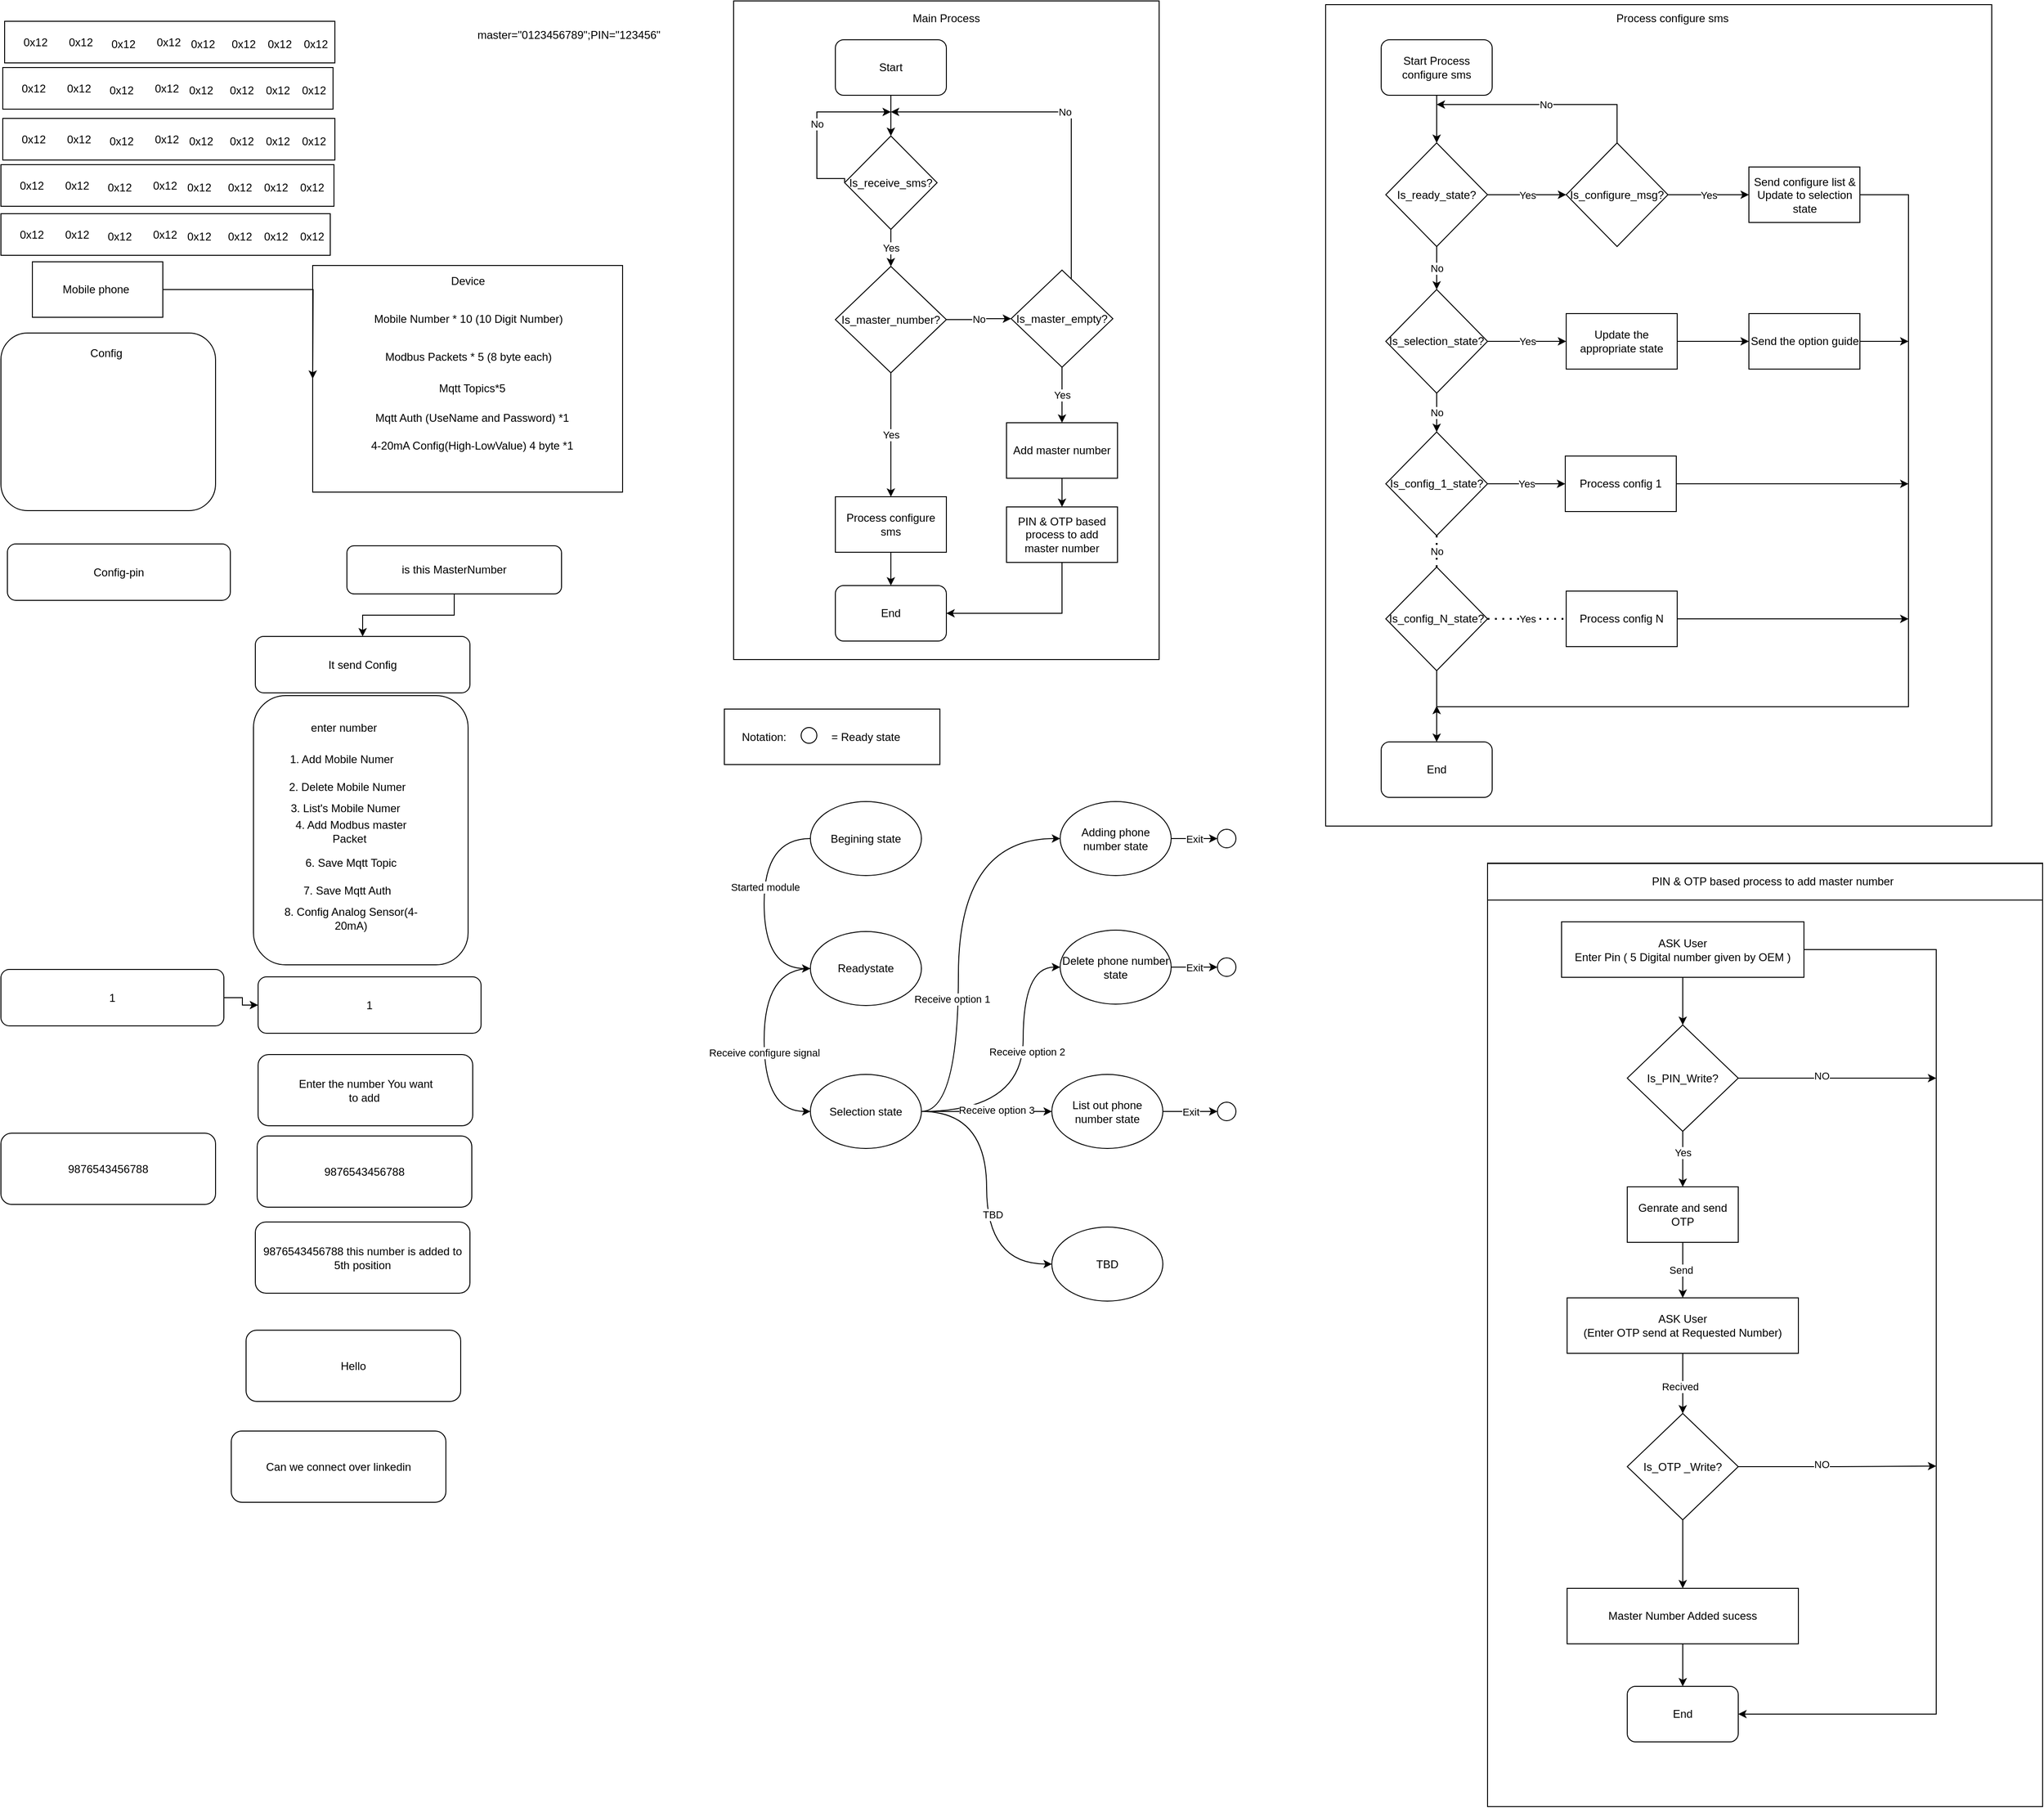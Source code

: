 <mxfile version="20.8.19" type="device"><diagram id="UV3ZCmatX03Z8bhax8fV" name="Page-1"><mxGraphModel dx="1627" dy="756" grid="1" gridSize="10" guides="1" tooltips="1" connect="1" arrows="1" fold="1" page="1" pageScale="1" pageWidth="827" pageHeight="1169" math="0" shadow="0"><root><mxCell id="0"/><mxCell id="1" parent="0"/><mxCell id="8XACyHPQYHwSiB4T8kNE-40" value="" style="rounded=0;whiteSpace=wrap;html=1;" parent="1" vertex="1"><mxGeometry x="1665" y="940" width="600" height="1020" as="geometry"/></mxCell><mxCell id="J2YRhRowR8hO2LU_zufJ-102" value="" style="rounded=0;whiteSpace=wrap;html=1;" parent="1" vertex="1"><mxGeometry x="840" y="773.5" width="233" height="60" as="geometry"/></mxCell><mxCell id="J2YRhRowR8hO2LU_zufJ-49" value="" style="rounded=0;whiteSpace=wrap;html=1;" parent="1" vertex="1"><mxGeometry x="1490" y="12" width="720" height="888" as="geometry"/></mxCell><mxCell id="J2YRhRowR8hO2LU_zufJ-17" value="" style="rounded=0;whiteSpace=wrap;html=1;" parent="1" vertex="1"><mxGeometry x="850" y="8" width="460" height="712" as="geometry"/></mxCell><mxCell id="59p0AvyfdVepsQXnpc3s-46" value="" style="rounded=0;whiteSpace=wrap;html=1;" parent="1" vertex="1"><mxGeometry x="395" y="294" width="335" height="245" as="geometry"/></mxCell><mxCell id="59p0AvyfdVepsQXnpc3s-80" value="" style="rounded=0;whiteSpace=wrap;html=1;" parent="1" vertex="1"><mxGeometry x="62" y="30" width="357" height="45" as="geometry"/></mxCell><mxCell id="59p0AvyfdVepsQXnpc3s-81" value="0x12" style="text;html=1;align=center;verticalAlign=middle;resizable=0;points=[];autosize=1;strokeColor=none;fillColor=none;" parent="1" vertex="1"><mxGeometry x="73" y="39.5" width="44" height="26" as="geometry"/></mxCell><mxCell id="59p0AvyfdVepsQXnpc3s-82" value="0x12" style="text;html=1;align=center;verticalAlign=middle;resizable=0;points=[];autosize=1;strokeColor=none;fillColor=none;" parent="1" vertex="1"><mxGeometry x="122" y="39.5" width="44" height="26" as="geometry"/></mxCell><mxCell id="59p0AvyfdVepsQXnpc3s-83" value="0x12" style="text;html=1;align=center;verticalAlign=middle;resizable=0;points=[];autosize=1;strokeColor=none;fillColor=none;" parent="1" vertex="1"><mxGeometry x="168" y="42" width="44" height="26" as="geometry"/></mxCell><mxCell id="59p0AvyfdVepsQXnpc3s-84" value="0x12" style="text;html=1;align=center;verticalAlign=middle;resizable=0;points=[];autosize=1;strokeColor=none;fillColor=none;" parent="1" vertex="1"><mxGeometry x="217" y="39.5" width="44" height="26" as="geometry"/></mxCell><mxCell id="59p0AvyfdVepsQXnpc3s-85" value="0x12" style="text;html=1;align=center;verticalAlign=middle;resizable=0;points=[];autosize=1;strokeColor=none;fillColor=none;" parent="1" vertex="1"><mxGeometry x="254" y="42" width="44" height="26" as="geometry"/></mxCell><mxCell id="59p0AvyfdVepsQXnpc3s-86" value="0x12" style="text;html=1;align=center;verticalAlign=middle;resizable=0;points=[];autosize=1;strokeColor=none;fillColor=none;" parent="1" vertex="1"><mxGeometry x="298" y="42" width="44" height="26" as="geometry"/></mxCell><mxCell id="59p0AvyfdVepsQXnpc3s-87" value="0x12" style="text;html=1;align=center;verticalAlign=middle;resizable=0;points=[];autosize=1;strokeColor=none;fillColor=none;" parent="1" vertex="1"><mxGeometry x="337" y="42" width="44" height="26" as="geometry"/></mxCell><mxCell id="59p0AvyfdVepsQXnpc3s-88" value="0x12" style="text;html=1;align=center;verticalAlign=middle;resizable=0;points=[];autosize=1;strokeColor=none;fillColor=none;" parent="1" vertex="1"><mxGeometry x="376" y="42" width="44" height="26" as="geometry"/></mxCell><mxCell id="59p0AvyfdVepsQXnpc3s-89" value="" style="rounded=0;whiteSpace=wrap;html=1;" parent="1" vertex="1"><mxGeometry x="60" y="80" width="357" height="45" as="geometry"/></mxCell><mxCell id="59p0AvyfdVepsQXnpc3s-90" value="0x12" style="text;html=1;align=center;verticalAlign=middle;resizable=0;points=[];autosize=1;strokeColor=none;fillColor=none;" parent="1" vertex="1"><mxGeometry x="71" y="89.5" width="44" height="26" as="geometry"/></mxCell><mxCell id="59p0AvyfdVepsQXnpc3s-91" value="0x12" style="text;html=1;align=center;verticalAlign=middle;resizable=0;points=[];autosize=1;strokeColor=none;fillColor=none;" parent="1" vertex="1"><mxGeometry x="120" y="89.5" width="44" height="26" as="geometry"/></mxCell><mxCell id="59p0AvyfdVepsQXnpc3s-92" value="0x12" style="text;html=1;align=center;verticalAlign=middle;resizable=0;points=[];autosize=1;strokeColor=none;fillColor=none;" parent="1" vertex="1"><mxGeometry x="166" y="92" width="44" height="26" as="geometry"/></mxCell><mxCell id="59p0AvyfdVepsQXnpc3s-93" value="0x12" style="text;html=1;align=center;verticalAlign=middle;resizable=0;points=[];autosize=1;strokeColor=none;fillColor=none;" parent="1" vertex="1"><mxGeometry x="215" y="89.5" width="44" height="26" as="geometry"/></mxCell><mxCell id="59p0AvyfdVepsQXnpc3s-94" value="0x12" style="text;html=1;align=center;verticalAlign=middle;resizable=0;points=[];autosize=1;strokeColor=none;fillColor=none;" parent="1" vertex="1"><mxGeometry x="252" y="92" width="44" height="26" as="geometry"/></mxCell><mxCell id="59p0AvyfdVepsQXnpc3s-95" value="0x12" style="text;html=1;align=center;verticalAlign=middle;resizable=0;points=[];autosize=1;strokeColor=none;fillColor=none;" parent="1" vertex="1"><mxGeometry x="296" y="92" width="44" height="26" as="geometry"/></mxCell><mxCell id="59p0AvyfdVepsQXnpc3s-96" value="0x12" style="text;html=1;align=center;verticalAlign=middle;resizable=0;points=[];autosize=1;strokeColor=none;fillColor=none;" parent="1" vertex="1"><mxGeometry x="335" y="92" width="44" height="26" as="geometry"/></mxCell><mxCell id="59p0AvyfdVepsQXnpc3s-97" value="0x12" style="text;html=1;align=center;verticalAlign=middle;resizable=0;points=[];autosize=1;strokeColor=none;fillColor=none;" parent="1" vertex="1"><mxGeometry x="374" y="92" width="44" height="26" as="geometry"/></mxCell><mxCell id="59p0AvyfdVepsQXnpc3s-98" value="" style="rounded=0;whiteSpace=wrap;html=1;" parent="1" vertex="1"><mxGeometry x="60" y="135" width="359" height="45" as="geometry"/></mxCell><mxCell id="59p0AvyfdVepsQXnpc3s-99" value="0x12" style="text;html=1;align=center;verticalAlign=middle;resizable=0;points=[];autosize=1;strokeColor=none;fillColor=none;" parent="1" vertex="1"><mxGeometry x="71" y="144.5" width="44" height="26" as="geometry"/></mxCell><mxCell id="59p0AvyfdVepsQXnpc3s-100" value="0x12" style="text;html=1;align=center;verticalAlign=middle;resizable=0;points=[];autosize=1;strokeColor=none;fillColor=none;" parent="1" vertex="1"><mxGeometry x="120" y="144.5" width="44" height="26" as="geometry"/></mxCell><mxCell id="59p0AvyfdVepsQXnpc3s-101" value="0x12" style="text;html=1;align=center;verticalAlign=middle;resizable=0;points=[];autosize=1;strokeColor=none;fillColor=none;" parent="1" vertex="1"><mxGeometry x="166" y="147" width="44" height="26" as="geometry"/></mxCell><mxCell id="59p0AvyfdVepsQXnpc3s-102" value="0x12" style="text;html=1;align=center;verticalAlign=middle;resizable=0;points=[];autosize=1;strokeColor=none;fillColor=none;" parent="1" vertex="1"><mxGeometry x="215" y="144.5" width="44" height="26" as="geometry"/></mxCell><mxCell id="59p0AvyfdVepsQXnpc3s-103" value="0x12" style="text;html=1;align=center;verticalAlign=middle;resizable=0;points=[];autosize=1;strokeColor=none;fillColor=none;" parent="1" vertex="1"><mxGeometry x="252" y="147" width="44" height="26" as="geometry"/></mxCell><mxCell id="59p0AvyfdVepsQXnpc3s-104" value="0x12" style="text;html=1;align=center;verticalAlign=middle;resizable=0;points=[];autosize=1;strokeColor=none;fillColor=none;" parent="1" vertex="1"><mxGeometry x="296" y="147" width="44" height="26" as="geometry"/></mxCell><mxCell id="59p0AvyfdVepsQXnpc3s-105" value="0x12" style="text;html=1;align=center;verticalAlign=middle;resizable=0;points=[];autosize=1;strokeColor=none;fillColor=none;" parent="1" vertex="1"><mxGeometry x="335" y="147" width="44" height="26" as="geometry"/></mxCell><mxCell id="59p0AvyfdVepsQXnpc3s-106" value="0x12" style="text;html=1;align=center;verticalAlign=middle;resizable=0;points=[];autosize=1;strokeColor=none;fillColor=none;" parent="1" vertex="1"><mxGeometry x="374" y="147" width="44" height="26" as="geometry"/></mxCell><mxCell id="59p0AvyfdVepsQXnpc3s-107" value="" style="rounded=0;whiteSpace=wrap;html=1;" parent="1" vertex="1"><mxGeometry x="58" y="185" width="360" height="45" as="geometry"/></mxCell><mxCell id="59p0AvyfdVepsQXnpc3s-108" value="0x12" style="text;html=1;align=center;verticalAlign=middle;resizable=0;points=[];autosize=1;strokeColor=none;fillColor=none;" parent="1" vertex="1"><mxGeometry x="69" y="194.5" width="44" height="26" as="geometry"/></mxCell><mxCell id="59p0AvyfdVepsQXnpc3s-109" value="0x12" style="text;html=1;align=center;verticalAlign=middle;resizable=0;points=[];autosize=1;strokeColor=none;fillColor=none;" parent="1" vertex="1"><mxGeometry x="118" y="194.5" width="44" height="26" as="geometry"/></mxCell><mxCell id="59p0AvyfdVepsQXnpc3s-110" value="0x12" style="text;html=1;align=center;verticalAlign=middle;resizable=0;points=[];autosize=1;strokeColor=none;fillColor=none;" parent="1" vertex="1"><mxGeometry x="164" y="197" width="44" height="26" as="geometry"/></mxCell><mxCell id="59p0AvyfdVepsQXnpc3s-111" value="0x12" style="text;html=1;align=center;verticalAlign=middle;resizable=0;points=[];autosize=1;strokeColor=none;fillColor=none;" parent="1" vertex="1"><mxGeometry x="213" y="194.5" width="44" height="26" as="geometry"/></mxCell><mxCell id="59p0AvyfdVepsQXnpc3s-112" value="0x12" style="text;html=1;align=center;verticalAlign=middle;resizable=0;points=[];autosize=1;strokeColor=none;fillColor=none;" parent="1" vertex="1"><mxGeometry x="250" y="197" width="44" height="26" as="geometry"/></mxCell><mxCell id="59p0AvyfdVepsQXnpc3s-113" value="0x12" style="text;html=1;align=center;verticalAlign=middle;resizable=0;points=[];autosize=1;strokeColor=none;fillColor=none;" parent="1" vertex="1"><mxGeometry x="294" y="197" width="44" height="26" as="geometry"/></mxCell><mxCell id="59p0AvyfdVepsQXnpc3s-114" value="0x12" style="text;html=1;align=center;verticalAlign=middle;resizable=0;points=[];autosize=1;strokeColor=none;fillColor=none;" parent="1" vertex="1"><mxGeometry x="333" y="197" width="44" height="26" as="geometry"/></mxCell><mxCell id="59p0AvyfdVepsQXnpc3s-115" value="0x12" style="text;html=1;align=center;verticalAlign=middle;resizable=0;points=[];autosize=1;strokeColor=none;fillColor=none;" parent="1" vertex="1"><mxGeometry x="372" y="197" width="44" height="26" as="geometry"/></mxCell><mxCell id="59p0AvyfdVepsQXnpc3s-116" value="" style="rounded=0;whiteSpace=wrap;html=1;" parent="1" vertex="1"><mxGeometry x="58" y="238" width="356" height="45" as="geometry"/></mxCell><mxCell id="59p0AvyfdVepsQXnpc3s-117" value="0x12" style="text;html=1;align=center;verticalAlign=middle;resizable=0;points=[];autosize=1;strokeColor=none;fillColor=none;" parent="1" vertex="1"><mxGeometry x="69" y="247.5" width="44" height="26" as="geometry"/></mxCell><mxCell id="59p0AvyfdVepsQXnpc3s-118" value="0x12" style="text;html=1;align=center;verticalAlign=middle;resizable=0;points=[];autosize=1;strokeColor=none;fillColor=none;" parent="1" vertex="1"><mxGeometry x="118" y="247.5" width="44" height="26" as="geometry"/></mxCell><mxCell id="59p0AvyfdVepsQXnpc3s-119" value="0x12" style="text;html=1;align=center;verticalAlign=middle;resizable=0;points=[];autosize=1;strokeColor=none;fillColor=none;" parent="1" vertex="1"><mxGeometry x="164" y="250" width="44" height="26" as="geometry"/></mxCell><mxCell id="59p0AvyfdVepsQXnpc3s-120" value="0x12" style="text;html=1;align=center;verticalAlign=middle;resizable=0;points=[];autosize=1;strokeColor=none;fillColor=none;" parent="1" vertex="1"><mxGeometry x="213" y="247.5" width="44" height="26" as="geometry"/></mxCell><mxCell id="59p0AvyfdVepsQXnpc3s-121" value="0x12" style="text;html=1;align=center;verticalAlign=middle;resizable=0;points=[];autosize=1;strokeColor=none;fillColor=none;" parent="1" vertex="1"><mxGeometry x="250" y="250" width="44" height="26" as="geometry"/></mxCell><mxCell id="59p0AvyfdVepsQXnpc3s-122" value="0x12" style="text;html=1;align=center;verticalAlign=middle;resizable=0;points=[];autosize=1;strokeColor=none;fillColor=none;" parent="1" vertex="1"><mxGeometry x="294" y="250" width="44" height="26" as="geometry"/></mxCell><mxCell id="59p0AvyfdVepsQXnpc3s-123" value="0x12" style="text;html=1;align=center;verticalAlign=middle;resizable=0;points=[];autosize=1;strokeColor=none;fillColor=none;" parent="1" vertex="1"><mxGeometry x="333" y="250" width="44" height="26" as="geometry"/></mxCell><mxCell id="59p0AvyfdVepsQXnpc3s-124" value="0x12" style="text;html=1;align=center;verticalAlign=middle;resizable=0;points=[];autosize=1;strokeColor=none;fillColor=none;" parent="1" vertex="1"><mxGeometry x="372" y="250" width="44" height="26" as="geometry"/></mxCell><mxCell id="59p0AvyfdVepsQXnpc3s-125" style="edgeStyle=orthogonalEdgeStyle;rounded=0;orthogonalLoop=1;jettySize=auto;html=1;" parent="1" source="59p0AvyfdVepsQXnpc3s-126" edge="1"><mxGeometry relative="1" as="geometry"><mxPoint x="395" y="416.5" as="targetPoint"/></mxGeometry></mxCell><mxCell id="59p0AvyfdVepsQXnpc3s-126" value="Mobile phone&amp;nbsp;" style="rounded=0;whiteSpace=wrap;html=1;" parent="1" vertex="1"><mxGeometry x="92" y="290" width="141" height="60" as="geometry"/></mxCell><mxCell id="59p0AvyfdVepsQXnpc3s-127" value="Device" style="text;html=1;strokeColor=none;fillColor=none;align=center;verticalAlign=middle;whiteSpace=wrap;rounded=0;" parent="1" vertex="1"><mxGeometry x="532.5" y="296" width="60" height="30" as="geometry"/></mxCell><mxCell id="59p0AvyfdVepsQXnpc3s-128" value="Mobile Number * 10 (10 Digit Number)" style="text;html=1;strokeColor=none;fillColor=none;align=center;verticalAlign=middle;whiteSpace=wrap;rounded=0;" parent="1" vertex="1"><mxGeometry x="425" y="337" width="277" height="30" as="geometry"/></mxCell><mxCell id="59p0AvyfdVepsQXnpc3s-129" value="Modbus Packets * 5 (8 byte each)" style="text;html=1;strokeColor=none;fillColor=none;align=center;verticalAlign=middle;whiteSpace=wrap;rounded=0;" parent="1" vertex="1"><mxGeometry x="425" y="378" width="277" height="30" as="geometry"/></mxCell><mxCell id="59p0AvyfdVepsQXnpc3s-130" value="Mqtt Topics*5" style="text;html=1;strokeColor=none;fillColor=none;align=center;verticalAlign=middle;whiteSpace=wrap;rounded=0;" parent="1" vertex="1"><mxGeometry x="429" y="412" width="277" height="30" as="geometry"/></mxCell><mxCell id="59p0AvyfdVepsQXnpc3s-131" value="Mqtt Auth (UseName and Password) *1" style="text;html=1;strokeColor=none;fillColor=none;align=center;verticalAlign=middle;whiteSpace=wrap;rounded=0;" parent="1" vertex="1"><mxGeometry x="429" y="444" width="277" height="30" as="geometry"/></mxCell><mxCell id="59p0AvyfdVepsQXnpc3s-132" value="4-20mA Config(High-LowValue) 4 byte *1" style="text;html=1;strokeColor=none;fillColor=none;align=center;verticalAlign=middle;whiteSpace=wrap;rounded=0;" parent="1" vertex="1"><mxGeometry x="429" y="474" width="277" height="30" as="geometry"/></mxCell><mxCell id="59p0AvyfdVepsQXnpc3s-133" value="" style="rounded=1;whiteSpace=wrap;html=1;" parent="1" vertex="1"><mxGeometry x="58" y="367" width="232" height="192" as="geometry"/></mxCell><mxCell id="59p0AvyfdVepsQXnpc3s-134" value="Config" style="text;html=1;strokeColor=none;fillColor=none;align=center;verticalAlign=middle;whiteSpace=wrap;rounded=0;" parent="1" vertex="1"><mxGeometry x="142" y="374" width="60" height="30" as="geometry"/></mxCell><mxCell id="59p0AvyfdVepsQXnpc3s-135" value="Config-pin" style="rounded=1;whiteSpace=wrap;html=1;" parent="1" vertex="1"><mxGeometry x="65" y="595" width="241" height="61" as="geometry"/></mxCell><mxCell id="59p0AvyfdVepsQXnpc3s-136" value="" style="edgeStyle=orthogonalEdgeStyle;rounded=0;orthogonalLoop=1;jettySize=auto;html=1;" parent="1" source="59p0AvyfdVepsQXnpc3s-137" target="59p0AvyfdVepsQXnpc3s-138" edge="1"><mxGeometry relative="1" as="geometry"/></mxCell><mxCell id="59p0AvyfdVepsQXnpc3s-137" value="is this MasterNumber" style="rounded=1;whiteSpace=wrap;html=1;" parent="1" vertex="1"><mxGeometry x="432" y="597" width="232" height="52" as="geometry"/></mxCell><mxCell id="59p0AvyfdVepsQXnpc3s-138" value="It send Config" style="rounded=1;whiteSpace=wrap;html=1;" parent="1" vertex="1"><mxGeometry x="333" y="695" width="232" height="61" as="geometry"/></mxCell><mxCell id="59p0AvyfdVepsQXnpc3s-139" value="" style="rounded=1;whiteSpace=wrap;html=1;" parent="1" vertex="1"><mxGeometry x="331" y="759" width="232" height="291" as="geometry"/></mxCell><mxCell id="59p0AvyfdVepsQXnpc3s-140" value="enter number&amp;nbsp;" style="text;html=1;strokeColor=none;fillColor=none;align=center;verticalAlign=middle;whiteSpace=wrap;rounded=0;" parent="1" vertex="1"><mxGeometry x="351" y="779" width="159" height="30" as="geometry"/></mxCell><mxCell id="59p0AvyfdVepsQXnpc3s-141" value="1. Add Mobile Numer" style="text;html=1;strokeColor=none;fillColor=none;align=center;verticalAlign=middle;whiteSpace=wrap;rounded=0;" parent="1" vertex="1"><mxGeometry x="347" y="813" width="159" height="30" as="geometry"/></mxCell><mxCell id="59p0AvyfdVepsQXnpc3s-142" value="2. Delete Mobile Numer" style="text;html=1;strokeColor=none;fillColor=none;align=center;verticalAlign=middle;whiteSpace=wrap;rounded=0;" parent="1" vertex="1"><mxGeometry x="353" y="843" width="159" height="30" as="geometry"/></mxCell><mxCell id="59p0AvyfdVepsQXnpc3s-143" value="3. List's Mobile Numer" style="text;html=1;strokeColor=none;fillColor=none;align=center;verticalAlign=middle;whiteSpace=wrap;rounded=0;" parent="1" vertex="1"><mxGeometry x="351" y="866" width="159" height="30" as="geometry"/></mxCell><mxCell id="59p0AvyfdVepsQXnpc3s-144" value="4. Add Modbus master Packet&amp;nbsp;" style="text;html=1;strokeColor=none;fillColor=none;align=center;verticalAlign=middle;whiteSpace=wrap;rounded=0;" parent="1" vertex="1"><mxGeometry x="357" y="891" width="159" height="30" as="geometry"/></mxCell><mxCell id="59p0AvyfdVepsQXnpc3s-145" value="6. Save Mqtt Topic" style="text;html=1;strokeColor=none;fillColor=none;align=center;verticalAlign=middle;whiteSpace=wrap;rounded=0;" parent="1" vertex="1"><mxGeometry x="357" y="925" width="159" height="30" as="geometry"/></mxCell><mxCell id="59p0AvyfdVepsQXnpc3s-146" value="7. Save Mqtt Auth" style="text;html=1;strokeColor=none;fillColor=none;align=center;verticalAlign=middle;whiteSpace=wrap;rounded=0;" parent="1" vertex="1"><mxGeometry x="353" y="955" width="159" height="30" as="geometry"/></mxCell><mxCell id="59p0AvyfdVepsQXnpc3s-147" value="8. Config Analog Sensor(4-20mA)" style="text;html=1;strokeColor=none;fillColor=none;align=center;verticalAlign=middle;whiteSpace=wrap;rounded=0;" parent="1" vertex="1"><mxGeometry x="357" y="985" width="159" height="30" as="geometry"/></mxCell><mxCell id="59p0AvyfdVepsQXnpc3s-148" value="" style="edgeStyle=orthogonalEdgeStyle;rounded=0;orthogonalLoop=1;jettySize=auto;html=1;" parent="1" source="59p0AvyfdVepsQXnpc3s-149" target="59p0AvyfdVepsQXnpc3s-150" edge="1"><mxGeometry relative="1" as="geometry"/></mxCell><mxCell id="59p0AvyfdVepsQXnpc3s-149" value="1" style="rounded=1;whiteSpace=wrap;html=1;" parent="1" vertex="1"><mxGeometry x="58" y="1055" width="241" height="61" as="geometry"/></mxCell><mxCell id="59p0AvyfdVepsQXnpc3s-150" value="1" style="rounded=1;whiteSpace=wrap;html=1;" parent="1" vertex="1"><mxGeometry x="336" y="1063" width="241" height="61" as="geometry"/></mxCell><mxCell id="59p0AvyfdVepsQXnpc3s-151" value="" style="rounded=1;whiteSpace=wrap;html=1;" parent="1" vertex="1"><mxGeometry x="336" y="1147" width="232" height="77" as="geometry"/></mxCell><mxCell id="59p0AvyfdVepsQXnpc3s-152" value="Enter the number You want to add&amp;nbsp;" style="text;html=1;strokeColor=none;fillColor=none;align=center;verticalAlign=middle;whiteSpace=wrap;rounded=0;" parent="1" vertex="1"><mxGeometry x="372.5" y="1170.5" width="159" height="30" as="geometry"/></mxCell><mxCell id="59p0AvyfdVepsQXnpc3s-153" value="9876543456788" style="rounded=1;whiteSpace=wrap;html=1;" parent="1" vertex="1"><mxGeometry x="58" y="1232" width="232" height="77" as="geometry"/></mxCell><mxCell id="59p0AvyfdVepsQXnpc3s-154" value="9876543456788" style="rounded=1;whiteSpace=wrap;html=1;" parent="1" vertex="1"><mxGeometry x="335" y="1235" width="232" height="77" as="geometry"/></mxCell><mxCell id="59p0AvyfdVepsQXnpc3s-155" value="9876543456788 this number is added to 5th position" style="rounded=1;whiteSpace=wrap;html=1;" parent="1" vertex="1"><mxGeometry x="333" y="1328" width="232" height="77" as="geometry"/></mxCell><mxCell id="59p0AvyfdVepsQXnpc3s-156" value="Hello" style="rounded=1;whiteSpace=wrap;html=1;" parent="1" vertex="1"><mxGeometry x="323" y="1445" width="232" height="77" as="geometry"/></mxCell><mxCell id="59p0AvyfdVepsQXnpc3s-157" value="Can we connect over linkedin" style="rounded=1;whiteSpace=wrap;html=1;" parent="1" vertex="1"><mxGeometry x="307" y="1554" width="232" height="77" as="geometry"/></mxCell><mxCell id="J2YRhRowR8hO2LU_zufJ-3" style="edgeStyle=orthogonalEdgeStyle;rounded=0;orthogonalLoop=1;jettySize=auto;html=1;entryX=0.5;entryY=0;entryDx=0;entryDy=0;" parent="1" source="J2YRhRowR8hO2LU_zufJ-1" target="J2YRhRowR8hO2LU_zufJ-2" edge="1"><mxGeometry relative="1" as="geometry"><mxPoint x="1020" y="148" as="targetPoint"/></mxGeometry></mxCell><mxCell id="J2YRhRowR8hO2LU_zufJ-1" value="Start" style="rounded=1;whiteSpace=wrap;html=1;" parent="1" vertex="1"><mxGeometry x="960" y="50" width="120" height="60" as="geometry"/></mxCell><mxCell id="J2YRhRowR8hO2LU_zufJ-4" value="No" style="edgeStyle=orthogonalEdgeStyle;rounded=0;orthogonalLoop=1;jettySize=auto;html=1;exitX=0;exitY=0.5;exitDx=0;exitDy=0;" parent="1" source="J2YRhRowR8hO2LU_zufJ-2" edge="1"><mxGeometry relative="1" as="geometry"><mxPoint x="1020" y="128" as="targetPoint"/><Array as="points"><mxPoint x="940" y="200"/><mxPoint x="940" y="128"/></Array></mxGeometry></mxCell><mxCell id="J2YRhRowR8hO2LU_zufJ-6" value="Yes" style="edgeStyle=orthogonalEdgeStyle;rounded=0;orthogonalLoop=1;jettySize=auto;html=1;" parent="1" source="J2YRhRowR8hO2LU_zufJ-2" target="J2YRhRowR8hO2LU_zufJ-5" edge="1"><mxGeometry relative="1" as="geometry"/></mxCell><mxCell id="J2YRhRowR8hO2LU_zufJ-2" value="Is_receive_sms?" style="rhombus;whiteSpace=wrap;html=1;" parent="1" vertex="1"><mxGeometry x="970" y="154" width="100" height="101" as="geometry"/></mxCell><mxCell id="J2YRhRowR8hO2LU_zufJ-8" value="No" style="edgeStyle=orthogonalEdgeStyle;rounded=0;orthogonalLoop=1;jettySize=auto;html=1;" parent="1" source="J2YRhRowR8hO2LU_zufJ-5" target="J2YRhRowR8hO2LU_zufJ-7" edge="1"><mxGeometry relative="1" as="geometry"/></mxCell><mxCell id="J2YRhRowR8hO2LU_zufJ-10" value="Yes" style="edgeStyle=orthogonalEdgeStyle;rounded=0;orthogonalLoop=1;jettySize=auto;html=1;entryX=0.5;entryY=0;entryDx=0;entryDy=0;" parent="1" source="J2YRhRowR8hO2LU_zufJ-5" target="J2YRhRowR8hO2LU_zufJ-9" edge="1"><mxGeometry relative="1" as="geometry"/></mxCell><mxCell id="J2YRhRowR8hO2LU_zufJ-5" value="Is_master_number?" style="rhombus;whiteSpace=wrap;html=1;" parent="1" vertex="1"><mxGeometry x="960" y="295" width="120" height="115" as="geometry"/></mxCell><mxCell id="J2YRhRowR8hO2LU_zufJ-11" value="Yes" style="edgeStyle=orthogonalEdgeStyle;rounded=0;orthogonalLoop=1;jettySize=auto;html=1;entryX=0.5;entryY=0;entryDx=0;entryDy=0;" parent="1" source="J2YRhRowR8hO2LU_zufJ-7" target="J2YRhRowR8hO2LU_zufJ-12" edge="1"><mxGeometry relative="1" as="geometry"><mxPoint x="1050" y="363" as="targetPoint"/><Array as="points"><mxPoint x="1190" y="383"/><mxPoint x="1190" y="383"/></Array></mxGeometry></mxCell><mxCell id="J2YRhRowR8hO2LU_zufJ-14" value="No" style="edgeStyle=orthogonalEdgeStyle;rounded=0;orthogonalLoop=1;jettySize=auto;html=1;" parent="1" source="J2YRhRowR8hO2LU_zufJ-7" edge="1"><mxGeometry relative="1" as="geometry"><mxPoint x="1020" y="128" as="targetPoint"/><Array as="points"><mxPoint x="1215" y="128"/></Array></mxGeometry></mxCell><mxCell id="J2YRhRowR8hO2LU_zufJ-7" value="Is_master_empty?" style="rhombus;whiteSpace=wrap;html=1;" parent="1" vertex="1"><mxGeometry x="1150" y="299" width="110" height="105" as="geometry"/></mxCell><mxCell id="J2YRhRowR8hO2LU_zufJ-16" style="edgeStyle=orthogonalEdgeStyle;rounded=0;orthogonalLoop=1;jettySize=auto;html=1;entryX=0.5;entryY=0;entryDx=0;entryDy=0;" parent="1" source="J2YRhRowR8hO2LU_zufJ-9" target="J2YRhRowR8hO2LU_zufJ-15" edge="1"><mxGeometry relative="1" as="geometry"/></mxCell><mxCell id="J2YRhRowR8hO2LU_zufJ-9" value="Process configure sms" style="rounded=0;whiteSpace=wrap;html=1;" parent="1" vertex="1"><mxGeometry x="960" y="544" width="120" height="60" as="geometry"/></mxCell><mxCell id="8XACyHPQYHwSiB4T8kNE-37" value="" style="edgeStyle=orthogonalEdgeStyle;rounded=0;orthogonalLoop=1;jettySize=auto;html=1;" parent="1" source="J2YRhRowR8hO2LU_zufJ-12" target="8XACyHPQYHwSiB4T8kNE-36" edge="1"><mxGeometry relative="1" as="geometry"/></mxCell><mxCell id="J2YRhRowR8hO2LU_zufJ-12" value="Add master number" style="rounded=0;whiteSpace=wrap;html=1;" parent="1" vertex="1"><mxGeometry x="1145" y="464" width="120" height="60" as="geometry"/></mxCell><mxCell id="J2YRhRowR8hO2LU_zufJ-15" value="End" style="rounded=1;whiteSpace=wrap;html=1;" parent="1" vertex="1"><mxGeometry x="960" y="640" width="120" height="60" as="geometry"/></mxCell><mxCell id="J2YRhRowR8hO2LU_zufJ-18" value="Main Process" style="text;html=1;strokeColor=none;fillColor=none;align=center;verticalAlign=middle;whiteSpace=wrap;rounded=0;" parent="1" vertex="1"><mxGeometry x="1035" y="12" width="90" height="30" as="geometry"/></mxCell><mxCell id="J2YRhRowR8hO2LU_zufJ-21" style="edgeStyle=orthogonalEdgeStyle;rounded=0;orthogonalLoop=1;jettySize=auto;html=1;entryX=0.5;entryY=0;entryDx=0;entryDy=0;" parent="1" source="J2YRhRowR8hO2LU_zufJ-19" target="J2YRhRowR8hO2LU_zufJ-20" edge="1"><mxGeometry relative="1" as="geometry"/></mxCell><mxCell id="J2YRhRowR8hO2LU_zufJ-19" value="Start Process configure sms" style="rounded=1;whiteSpace=wrap;html=1;" parent="1" vertex="1"><mxGeometry x="1550" y="50" width="120" height="60" as="geometry"/></mxCell><mxCell id="J2YRhRowR8hO2LU_zufJ-25" value="Yes" style="edgeStyle=orthogonalEdgeStyle;rounded=0;orthogonalLoop=1;jettySize=auto;html=1;entryX=0;entryY=0.5;entryDx=0;entryDy=0;" parent="1" source="J2YRhRowR8hO2LU_zufJ-20" target="J2YRhRowR8hO2LU_zufJ-24" edge="1"><mxGeometry relative="1" as="geometry"/></mxCell><mxCell id="J2YRhRowR8hO2LU_zufJ-29" value="No" style="edgeStyle=orthogonalEdgeStyle;rounded=0;orthogonalLoop=1;jettySize=auto;html=1;entryX=0.5;entryY=0;entryDx=0;entryDy=0;" parent="1" source="J2YRhRowR8hO2LU_zufJ-20" target="J2YRhRowR8hO2LU_zufJ-22" edge="1"><mxGeometry relative="1" as="geometry"/></mxCell><mxCell id="J2YRhRowR8hO2LU_zufJ-20" value="Is_ready_state?" style="rhombus;whiteSpace=wrap;html=1;" parent="1" vertex="1"><mxGeometry x="1555" y="161.5" width="110" height="112" as="geometry"/></mxCell><mxCell id="J2YRhRowR8hO2LU_zufJ-31" value="Yes" style="edgeStyle=orthogonalEdgeStyle;rounded=0;orthogonalLoop=1;jettySize=auto;html=1;entryX=0;entryY=0.5;entryDx=0;entryDy=0;" parent="1" source="J2YRhRowR8hO2LU_zufJ-22" target="J2YRhRowR8hO2LU_zufJ-30" edge="1"><mxGeometry relative="1" as="geometry"/></mxCell><mxCell id="J2YRhRowR8hO2LU_zufJ-35" value="No" style="edgeStyle=orthogonalEdgeStyle;rounded=0;orthogonalLoop=1;jettySize=auto;html=1;" parent="1" source="J2YRhRowR8hO2LU_zufJ-22" target="J2YRhRowR8hO2LU_zufJ-34" edge="1"><mxGeometry relative="1" as="geometry"/></mxCell><mxCell id="J2YRhRowR8hO2LU_zufJ-22" value="Is_selection_state?" style="rhombus;whiteSpace=wrap;html=1;" parent="1" vertex="1"><mxGeometry x="1555" y="320" width="110" height="112" as="geometry"/></mxCell><mxCell id="J2YRhRowR8hO2LU_zufJ-27" value="Yes" style="edgeStyle=orthogonalEdgeStyle;rounded=0;orthogonalLoop=1;jettySize=auto;html=1;entryX=0;entryY=0.5;entryDx=0;entryDy=0;" parent="1" source="J2YRhRowR8hO2LU_zufJ-24" target="J2YRhRowR8hO2LU_zufJ-26" edge="1"><mxGeometry relative="1" as="geometry"/></mxCell><mxCell id="J2YRhRowR8hO2LU_zufJ-28" value="No" style="edgeStyle=orthogonalEdgeStyle;rounded=0;orthogonalLoop=1;jettySize=auto;html=1;" parent="1" source="J2YRhRowR8hO2LU_zufJ-24" edge="1"><mxGeometry relative="1" as="geometry"><mxPoint x="1610" y="120" as="targetPoint"/><Array as="points"><mxPoint x="1805" y="120"/></Array></mxGeometry></mxCell><mxCell id="J2YRhRowR8hO2LU_zufJ-24" value="Is_configure_msg?" style="rhombus;whiteSpace=wrap;html=1;" parent="1" vertex="1"><mxGeometry x="1750" y="161.5" width="110" height="112" as="geometry"/></mxCell><mxCell id="J2YRhRowR8hO2LU_zufJ-45" style="edgeStyle=orthogonalEdgeStyle;rounded=0;orthogonalLoop=1;jettySize=auto;html=1;" parent="1" source="J2YRhRowR8hO2LU_zufJ-26" edge="1"><mxGeometry relative="1" as="geometry"><mxPoint x="1610" y="770" as="targetPoint"/><Array as="points"><mxPoint x="2120" y="218"/><mxPoint x="2120" y="771"/></Array></mxGeometry></mxCell><mxCell id="J2YRhRowR8hO2LU_zufJ-26" value="Send configure list &amp;amp;&lt;br&gt;Update to selection state" style="rounded=0;whiteSpace=wrap;html=1;" parent="1" vertex="1"><mxGeometry x="1947.5" y="187.5" width="120" height="60" as="geometry"/></mxCell><mxCell id="J2YRhRowR8hO2LU_zufJ-33" style="edgeStyle=orthogonalEdgeStyle;rounded=0;orthogonalLoop=1;jettySize=auto;html=1;entryX=0;entryY=0.5;entryDx=0;entryDy=0;" parent="1" source="J2YRhRowR8hO2LU_zufJ-30" target="J2YRhRowR8hO2LU_zufJ-32" edge="1"><mxGeometry relative="1" as="geometry"/></mxCell><mxCell id="J2YRhRowR8hO2LU_zufJ-30" value="Update the appropriate state" style="rounded=0;whiteSpace=wrap;html=1;" parent="1" vertex="1"><mxGeometry x="1750" y="346" width="120" height="60" as="geometry"/></mxCell><mxCell id="J2YRhRowR8hO2LU_zufJ-46" style="edgeStyle=orthogonalEdgeStyle;rounded=0;orthogonalLoop=1;jettySize=auto;html=1;" parent="1" source="J2YRhRowR8hO2LU_zufJ-32" edge="1"><mxGeometry relative="1" as="geometry"><mxPoint x="2120" y="376" as="targetPoint"/></mxGeometry></mxCell><mxCell id="J2YRhRowR8hO2LU_zufJ-32" value="Send the option guide" style="rounded=0;whiteSpace=wrap;html=1;" parent="1" vertex="1"><mxGeometry x="1947.5" y="346" width="120" height="60" as="geometry"/></mxCell><mxCell id="J2YRhRowR8hO2LU_zufJ-37" value="Yes" style="edgeStyle=orthogonalEdgeStyle;rounded=0;orthogonalLoop=1;jettySize=auto;html=1;entryX=0;entryY=0.5;entryDx=0;entryDy=0;" parent="1" source="J2YRhRowR8hO2LU_zufJ-34" target="J2YRhRowR8hO2LU_zufJ-36" edge="1"><mxGeometry relative="1" as="geometry"/></mxCell><mxCell id="J2YRhRowR8hO2LU_zufJ-34" value="Is_config_1_state?" style="rhombus;whiteSpace=wrap;html=1;" parent="1" vertex="1"><mxGeometry x="1555" y="474" width="110" height="112" as="geometry"/></mxCell><mxCell id="J2YRhRowR8hO2LU_zufJ-47" style="edgeStyle=orthogonalEdgeStyle;rounded=0;orthogonalLoop=1;jettySize=auto;html=1;" parent="1" source="J2YRhRowR8hO2LU_zufJ-36" edge="1"><mxGeometry relative="1" as="geometry"><mxPoint x="2120" y="530" as="targetPoint"/></mxGeometry></mxCell><mxCell id="J2YRhRowR8hO2LU_zufJ-36" value="Process config 1" style="rounded=0;whiteSpace=wrap;html=1;" parent="1" vertex="1"><mxGeometry x="1749" y="500" width="120" height="60" as="geometry"/></mxCell><mxCell id="J2YRhRowR8hO2LU_zufJ-44" style="edgeStyle=orthogonalEdgeStyle;rounded=0;orthogonalLoop=1;jettySize=auto;html=1;entryX=0.5;entryY=0;entryDx=0;entryDy=0;" parent="1" source="J2YRhRowR8hO2LU_zufJ-39" target="J2YRhRowR8hO2LU_zufJ-43" edge="1"><mxGeometry relative="1" as="geometry"/></mxCell><mxCell id="J2YRhRowR8hO2LU_zufJ-39" value="Is_config_N_state?" style="rhombus;whiteSpace=wrap;html=1;" parent="1" vertex="1"><mxGeometry x="1555" y="620" width="110" height="112" as="geometry"/></mxCell><mxCell id="J2YRhRowR8hO2LU_zufJ-40" value="No" style="endArrow=none;dashed=1;html=1;dashPattern=1 3;strokeWidth=2;rounded=0;entryX=0.5;entryY=1;entryDx=0;entryDy=0;exitX=0.5;exitY=0;exitDx=0;exitDy=0;" parent="1" source="J2YRhRowR8hO2LU_zufJ-39" target="J2YRhRowR8hO2LU_zufJ-34" edge="1"><mxGeometry width="50" height="50" relative="1" as="geometry"><mxPoint x="1510" y="590" as="sourcePoint"/><mxPoint x="1560" y="540" as="targetPoint"/></mxGeometry></mxCell><mxCell id="J2YRhRowR8hO2LU_zufJ-48" style="edgeStyle=orthogonalEdgeStyle;rounded=0;orthogonalLoop=1;jettySize=auto;html=1;" parent="1" source="J2YRhRowR8hO2LU_zufJ-41" edge="1"><mxGeometry relative="1" as="geometry"><mxPoint x="2120" y="676" as="targetPoint"/></mxGeometry></mxCell><mxCell id="J2YRhRowR8hO2LU_zufJ-41" value="Process config N" style="rounded=0;whiteSpace=wrap;html=1;" parent="1" vertex="1"><mxGeometry x="1750" y="646" width="120" height="60" as="geometry"/></mxCell><mxCell id="J2YRhRowR8hO2LU_zufJ-42" value="Yes" style="endArrow=none;dashed=1;html=1;dashPattern=1 3;strokeWidth=2;rounded=0;entryX=0;entryY=0.5;entryDx=0;entryDy=0;exitX=1;exitY=0.5;exitDx=0;exitDy=0;" parent="1" source="J2YRhRowR8hO2LU_zufJ-39" target="J2YRhRowR8hO2LU_zufJ-41" edge="1"><mxGeometry width="50" height="50" relative="1" as="geometry"><mxPoint x="1510" y="590" as="sourcePoint"/><mxPoint x="1560" y="540" as="targetPoint"/></mxGeometry></mxCell><mxCell id="J2YRhRowR8hO2LU_zufJ-43" value="End" style="rounded=1;whiteSpace=wrap;html=1;" parent="1" vertex="1"><mxGeometry x="1550" y="809" width="120" height="60" as="geometry"/></mxCell><mxCell id="J2YRhRowR8hO2LU_zufJ-52" value="Process configure sms" style="text;html=1;strokeColor=none;fillColor=none;align=center;verticalAlign=middle;whiteSpace=wrap;rounded=0;" parent="1" vertex="1"><mxGeometry x="1800" y="12" width="130" height="30" as="geometry"/></mxCell><mxCell id="J2YRhRowR8hO2LU_zufJ-55" style="edgeStyle=orthogonalEdgeStyle;rounded=0;orthogonalLoop=1;jettySize=auto;html=1;entryX=0;entryY=0.5;entryDx=0;entryDy=0;exitX=0;exitY=0.5;exitDx=0;exitDy=0;curved=1;" parent="1" source="J2YRhRowR8hO2LU_zufJ-53" target="J2YRhRowR8hO2LU_zufJ-54" edge="1"><mxGeometry relative="1" as="geometry"><Array as="points"><mxPoint x="883" y="913.5"/><mxPoint x="883" y="1054.5"/></Array></mxGeometry></mxCell><mxCell id="J2YRhRowR8hO2LU_zufJ-56" value="Started module" style="edgeLabel;html=1;align=center;verticalAlign=middle;resizable=0;points=[];" parent="J2YRhRowR8hO2LU_zufJ-55" vertex="1" connectable="0"><mxGeometry x="-0.147" y="1" relative="1" as="geometry"><mxPoint as="offset"/></mxGeometry></mxCell><mxCell id="J2YRhRowR8hO2LU_zufJ-53" value="Begining state" style="ellipse;whiteSpace=wrap;html=1;" parent="1" vertex="1"><mxGeometry x="933" y="873.5" width="120" height="80" as="geometry"/></mxCell><mxCell id="J2YRhRowR8hO2LU_zufJ-58" style="edgeStyle=orthogonalEdgeStyle;curved=1;rounded=0;orthogonalLoop=1;jettySize=auto;html=1;entryX=0;entryY=0.5;entryDx=0;entryDy=0;exitX=0;exitY=0.5;exitDx=0;exitDy=0;" parent="1" source="J2YRhRowR8hO2LU_zufJ-54" target="J2YRhRowR8hO2LU_zufJ-57" edge="1"><mxGeometry relative="1" as="geometry"><Array as="points"><mxPoint x="883" y="1054.5"/><mxPoint x="883" y="1208.5"/></Array></mxGeometry></mxCell><mxCell id="J2YRhRowR8hO2LU_zufJ-59" value="Receive configure signal" style="edgeLabel;html=1;align=center;verticalAlign=middle;resizable=0;points=[];" parent="J2YRhRowR8hO2LU_zufJ-58" vertex="1" connectable="0"><mxGeometry x="0.106" relative="1" as="geometry"><mxPoint as="offset"/></mxGeometry></mxCell><mxCell id="J2YRhRowR8hO2LU_zufJ-54" value="Readystate" style="ellipse;whiteSpace=wrap;html=1;" parent="1" vertex="1"><mxGeometry x="933" y="1014" width="120" height="80" as="geometry"/></mxCell><mxCell id="J2YRhRowR8hO2LU_zufJ-61" style="edgeStyle=orthogonalEdgeStyle;curved=1;rounded=0;orthogonalLoop=1;jettySize=auto;html=1;entryX=0;entryY=0.5;entryDx=0;entryDy=0;" parent="1" source="J2YRhRowR8hO2LU_zufJ-57" target="J2YRhRowR8hO2LU_zufJ-60" edge="1"><mxGeometry relative="1" as="geometry"><Array as="points"><mxPoint x="1093" y="1208.5"/><mxPoint x="1093" y="913.5"/></Array></mxGeometry></mxCell><mxCell id="J2YRhRowR8hO2LU_zufJ-62" value="Receive option 1" style="edgeLabel;html=1;align=center;verticalAlign=middle;resizable=0;points=[];" parent="J2YRhRowR8hO2LU_zufJ-61" vertex="1" connectable="0"><mxGeometry x="-0.272" y="7" relative="1" as="geometry"><mxPoint as="offset"/></mxGeometry></mxCell><mxCell id="J2YRhRowR8hO2LU_zufJ-72" style="edgeStyle=orthogonalEdgeStyle;curved=1;rounded=0;orthogonalLoop=1;jettySize=auto;html=1;entryX=0;entryY=0.5;entryDx=0;entryDy=0;" parent="1" source="J2YRhRowR8hO2LU_zufJ-57" target="J2YRhRowR8hO2LU_zufJ-71" edge="1"><mxGeometry relative="1" as="geometry"><Array as="points"><mxPoint x="1163" y="1208.5"/><mxPoint x="1163" y="1052.5"/></Array></mxGeometry></mxCell><mxCell id="J2YRhRowR8hO2LU_zufJ-73" value="Receive option 2" style="edgeLabel;html=1;align=center;verticalAlign=middle;resizable=0;points=[];" parent="J2YRhRowR8hO2LU_zufJ-72" vertex="1" connectable="0"><mxGeometry x="0.144" y="-4" relative="1" as="geometry"><mxPoint as="offset"/></mxGeometry></mxCell><mxCell id="J2YRhRowR8hO2LU_zufJ-77" style="edgeStyle=orthogonalEdgeStyle;curved=1;rounded=0;orthogonalLoop=1;jettySize=auto;html=1;" parent="1" source="J2YRhRowR8hO2LU_zufJ-57" target="J2YRhRowR8hO2LU_zufJ-76" edge="1"><mxGeometry relative="1" as="geometry"/></mxCell><mxCell id="J2YRhRowR8hO2LU_zufJ-78" value="Receive option 3" style="edgeLabel;html=1;align=center;verticalAlign=middle;resizable=0;points=[];" parent="J2YRhRowR8hO2LU_zufJ-77" vertex="1" connectable="0"><mxGeometry x="0.149" y="2" relative="1" as="geometry"><mxPoint as="offset"/></mxGeometry></mxCell><mxCell id="J2YRhRowR8hO2LU_zufJ-80" style="edgeStyle=orthogonalEdgeStyle;curved=1;rounded=0;orthogonalLoop=1;jettySize=auto;html=1;entryX=0;entryY=0.5;entryDx=0;entryDy=0;" parent="1" source="J2YRhRowR8hO2LU_zufJ-57" target="J2YRhRowR8hO2LU_zufJ-79" edge="1"><mxGeometry relative="1" as="geometry"/></mxCell><mxCell id="J2YRhRowR8hO2LU_zufJ-81" value="TBD" style="edgeLabel;html=1;align=center;verticalAlign=middle;resizable=0;points=[];" parent="J2YRhRowR8hO2LU_zufJ-80" vertex="1" connectable="0"><mxGeometry x="0.18" y="6" relative="1" as="geometry"><mxPoint y="1" as="offset"/></mxGeometry></mxCell><mxCell id="J2YRhRowR8hO2LU_zufJ-57" value="Selection state" style="ellipse;whiteSpace=wrap;html=1;" parent="1" vertex="1"><mxGeometry x="933" y="1168.5" width="120" height="80" as="geometry"/></mxCell><mxCell id="J2YRhRowR8hO2LU_zufJ-83" value="Exit" style="edgeStyle=orthogonalEdgeStyle;curved=1;rounded=0;orthogonalLoop=1;jettySize=auto;html=1;entryX=0;entryY=0.5;entryDx=0;entryDy=0;" parent="1" source="J2YRhRowR8hO2LU_zufJ-60" target="J2YRhRowR8hO2LU_zufJ-82" edge="1"><mxGeometry relative="1" as="geometry"/></mxCell><mxCell id="J2YRhRowR8hO2LU_zufJ-60" value="Adding phone number state" style="ellipse;whiteSpace=wrap;html=1;" parent="1" vertex="1"><mxGeometry x="1203" y="873.5" width="120" height="80" as="geometry"/></mxCell><mxCell id="J2YRhRowR8hO2LU_zufJ-88" value="Exit" style="edgeStyle=orthogonalEdgeStyle;curved=1;rounded=0;orthogonalLoop=1;jettySize=auto;html=1;entryX=0;entryY=0.5;entryDx=0;entryDy=0;" parent="1" source="J2YRhRowR8hO2LU_zufJ-71" target="J2YRhRowR8hO2LU_zufJ-87" edge="1"><mxGeometry relative="1" as="geometry"/></mxCell><mxCell id="J2YRhRowR8hO2LU_zufJ-71" value="Delete phone number state" style="ellipse;whiteSpace=wrap;html=1;" parent="1" vertex="1"><mxGeometry x="1203" y="1012.5" width="120" height="80" as="geometry"/></mxCell><mxCell id="J2YRhRowR8hO2LU_zufJ-94" value="Exit" style="edgeStyle=orthogonalEdgeStyle;curved=1;rounded=0;orthogonalLoop=1;jettySize=auto;html=1;entryX=0;entryY=0.5;entryDx=0;entryDy=0;" parent="1" source="J2YRhRowR8hO2LU_zufJ-76" target="J2YRhRowR8hO2LU_zufJ-93" edge="1"><mxGeometry relative="1" as="geometry"/></mxCell><mxCell id="J2YRhRowR8hO2LU_zufJ-76" value="List out phone number state" style="ellipse;whiteSpace=wrap;html=1;" parent="1" vertex="1"><mxGeometry x="1194" y="1168.5" width="120" height="80" as="geometry"/></mxCell><mxCell id="J2YRhRowR8hO2LU_zufJ-79" value="TBD" style="ellipse;whiteSpace=wrap;html=1;" parent="1" vertex="1"><mxGeometry x="1194" y="1333.5" width="120" height="80" as="geometry"/></mxCell><mxCell id="J2YRhRowR8hO2LU_zufJ-82" value="" style="ellipse;whiteSpace=wrap;html=1;aspect=fixed;" parent="1" vertex="1"><mxGeometry x="1373" y="903.5" width="20" height="20" as="geometry"/></mxCell><mxCell id="J2YRhRowR8hO2LU_zufJ-87" value="" style="ellipse;whiteSpace=wrap;html=1;aspect=fixed;" parent="1" vertex="1"><mxGeometry x="1373" y="1042.5" width="20" height="20" as="geometry"/></mxCell><mxCell id="J2YRhRowR8hO2LU_zufJ-93" value="" style="ellipse;whiteSpace=wrap;html=1;aspect=fixed;" parent="1" vertex="1"><mxGeometry x="1373" y="1198.5" width="20" height="20" as="geometry"/></mxCell><mxCell id="J2YRhRowR8hO2LU_zufJ-99" value="" style="ellipse;whiteSpace=wrap;html=1;aspect=fixed;" parent="1" vertex="1"><mxGeometry x="923" y="793.5" width="17" height="17" as="geometry"/></mxCell><mxCell id="J2YRhRowR8hO2LU_zufJ-100" value="Notation:" style="text;html=1;strokeColor=none;fillColor=none;align=center;verticalAlign=middle;whiteSpace=wrap;rounded=0;" parent="1" vertex="1"><mxGeometry x="853" y="788.5" width="60" height="30" as="geometry"/></mxCell><mxCell id="J2YRhRowR8hO2LU_zufJ-101" value="= Ready state" style="text;html=1;strokeColor=none;fillColor=none;align=center;verticalAlign=middle;whiteSpace=wrap;rounded=0;" parent="1" vertex="1"><mxGeometry x="943" y="788.5" width="100" height="30" as="geometry"/></mxCell><mxCell id="8XACyHPQYHwSiB4T8kNE-38" style="edgeStyle=orthogonalEdgeStyle;rounded=0;orthogonalLoop=1;jettySize=auto;html=1;entryX=1;entryY=0.5;entryDx=0;entryDy=0;" parent="1" source="8XACyHPQYHwSiB4T8kNE-36" target="J2YRhRowR8hO2LU_zufJ-15" edge="1"><mxGeometry relative="1" as="geometry"><Array as="points"><mxPoint x="1205" y="670"/></Array></mxGeometry></mxCell><mxCell id="8XACyHPQYHwSiB4T8kNE-36" value="PIN &amp;amp; OTP based process to add master number" style="rounded=0;whiteSpace=wrap;html=1;" parent="1" vertex="1"><mxGeometry x="1145" y="555" width="120" height="60" as="geometry"/></mxCell><mxCell id="8XACyHPQYHwSiB4T8kNE-39" value="&amp;nbsp; &amp;nbsp; &amp;nbsp;PIN &amp;amp; OTP based process to add master number" style="rounded=0;whiteSpace=wrap;html=1;" parent="1" vertex="1"><mxGeometry x="1665" y="940.5" width="600" height="39.5" as="geometry"/></mxCell><mxCell id="8XACyHPQYHwSiB4T8kNE-48" value="" style="edgeStyle=orthogonalEdgeStyle;rounded=0;orthogonalLoop=1;jettySize=auto;html=1;" parent="1" source="8XACyHPQYHwSiB4T8kNE-42" target="8XACyHPQYHwSiB4T8kNE-43" edge="1"><mxGeometry relative="1" as="geometry"/></mxCell><mxCell id="8XACyHPQYHwSiB4T8kNE-63" style="edgeStyle=orthogonalEdgeStyle;rounded=0;orthogonalLoop=1;jettySize=auto;html=1;exitX=1;exitY=0.5;exitDx=0;exitDy=0;entryX=1;entryY=0.5;entryDx=0;entryDy=0;" parent="1" source="8XACyHPQYHwSiB4T8kNE-42" target="8XACyHPQYHwSiB4T8kNE-59" edge="1"><mxGeometry relative="1" as="geometry"><Array as="points"><mxPoint x="2150" y="1034"/><mxPoint x="2150" y="1860"/></Array></mxGeometry></mxCell><mxCell id="8XACyHPQYHwSiB4T8kNE-42" value="ASK User&lt;br&gt;Enter Pin ( 5 Digital number given by OEM )" style="rounded=0;whiteSpace=wrap;html=1;" parent="1" vertex="1"><mxGeometry x="1745" y="1003.5" width="262" height="60" as="geometry"/></mxCell><mxCell id="8XACyHPQYHwSiB4T8kNE-49" value="" style="edgeStyle=orthogonalEdgeStyle;rounded=0;orthogonalLoop=1;jettySize=auto;html=1;" parent="1" source="8XACyHPQYHwSiB4T8kNE-43" target="8XACyHPQYHwSiB4T8kNE-45" edge="1"><mxGeometry relative="1" as="geometry"/></mxCell><mxCell id="8XACyHPQYHwSiB4T8kNE-53" value="Yes" style="edgeLabel;html=1;align=center;verticalAlign=middle;resizable=0;points=[];" parent="8XACyHPQYHwSiB4T8kNE-49" vertex="1" connectable="0"><mxGeometry x="-0.258" relative="1" as="geometry"><mxPoint as="offset"/></mxGeometry></mxCell><mxCell id="8XACyHPQYHwSiB4T8kNE-65" style="edgeStyle=orthogonalEdgeStyle;rounded=0;orthogonalLoop=1;jettySize=auto;html=1;" parent="1" source="8XACyHPQYHwSiB4T8kNE-43" edge="1"><mxGeometry relative="1" as="geometry"><mxPoint x="2150" y="1172.5" as="targetPoint"/></mxGeometry></mxCell><mxCell id="8XACyHPQYHwSiB4T8kNE-66" value="NO" style="edgeLabel;html=1;align=center;verticalAlign=middle;resizable=0;points=[];" parent="8XACyHPQYHwSiB4T8kNE-65" vertex="1" connectable="0"><mxGeometry x="-0.161" y="3" relative="1" as="geometry"><mxPoint as="offset"/></mxGeometry></mxCell><mxCell id="8XACyHPQYHwSiB4T8kNE-43" value="Is_PIN_Write?" style="rhombus;whiteSpace=wrap;html=1;" parent="1" vertex="1"><mxGeometry x="1816" y="1115" width="120" height="115" as="geometry"/></mxCell><mxCell id="8XACyHPQYHwSiB4T8kNE-51" value="" style="edgeStyle=orthogonalEdgeStyle;rounded=0;orthogonalLoop=1;jettySize=auto;html=1;" parent="1" source="8XACyHPQYHwSiB4T8kNE-44" target="8XACyHPQYHwSiB4T8kNE-46" edge="1"><mxGeometry relative="1" as="geometry"/></mxCell><mxCell id="8XACyHPQYHwSiB4T8kNE-56" value="Recived&amp;nbsp;&amp;nbsp;" style="edgeLabel;html=1;align=center;verticalAlign=middle;resizable=0;points=[];" parent="8XACyHPQYHwSiB4T8kNE-51" vertex="1" connectable="0"><mxGeometry x="0.13" relative="1" as="geometry"><mxPoint y="-1" as="offset"/></mxGeometry></mxCell><mxCell id="8XACyHPQYHwSiB4T8kNE-44" value="ASK User&lt;br&gt;(Enter OTP send at Requested Number)" style="rounded=0;whiteSpace=wrap;html=1;" parent="1" vertex="1"><mxGeometry x="1751" y="1410" width="250" height="60" as="geometry"/></mxCell><mxCell id="8XACyHPQYHwSiB4T8kNE-50" value="" style="edgeStyle=orthogonalEdgeStyle;rounded=0;orthogonalLoop=1;jettySize=auto;html=1;" parent="1" source="8XACyHPQYHwSiB4T8kNE-45" target="8XACyHPQYHwSiB4T8kNE-44" edge="1"><mxGeometry relative="1" as="geometry"/></mxCell><mxCell id="8XACyHPQYHwSiB4T8kNE-54" value="Send" style="edgeLabel;html=1;align=center;verticalAlign=middle;resizable=0;points=[];" parent="8XACyHPQYHwSiB4T8kNE-50" vertex="1" connectable="0"><mxGeometry x="0.025" y="-2" relative="1" as="geometry"><mxPoint y="-1" as="offset"/></mxGeometry></mxCell><mxCell id="8XACyHPQYHwSiB4T8kNE-45" value="Genrate and send OTP" style="rounded=0;whiteSpace=wrap;html=1;" parent="1" vertex="1"><mxGeometry x="1816" y="1290" width="120" height="60" as="geometry"/></mxCell><mxCell id="8XACyHPQYHwSiB4T8kNE-71" value="" style="edgeStyle=orthogonalEdgeStyle;rounded=0;orthogonalLoop=1;jettySize=auto;html=1;" parent="1" source="8XACyHPQYHwSiB4T8kNE-46" target="8XACyHPQYHwSiB4T8kNE-70" edge="1"><mxGeometry relative="1" as="geometry"/></mxCell><mxCell id="8XACyHPQYHwSiB4T8kNE-46" value="Is_OTP _Write?" style="rhombus;whiteSpace=wrap;html=1;" parent="1" vertex="1"><mxGeometry x="1816" y="1535" width="120" height="115" as="geometry"/></mxCell><mxCell id="8XACyHPQYHwSiB4T8kNE-59" value="End" style="rounded=1;whiteSpace=wrap;html=1;" parent="1" vertex="1"><mxGeometry x="1816" y="1830" width="120" height="60" as="geometry"/></mxCell><mxCell id="8XACyHPQYHwSiB4T8kNE-67" style="edgeStyle=orthogonalEdgeStyle;rounded=0;orthogonalLoop=1;jettySize=auto;html=1;exitX=1;exitY=0.5;exitDx=0;exitDy=0;" parent="1" source="8XACyHPQYHwSiB4T8kNE-46" edge="1"><mxGeometry relative="1" as="geometry"><mxPoint x="2150" y="1591.88" as="targetPoint"/><mxPoint x="1936" y="1591.88" as="sourcePoint"/></mxGeometry></mxCell><mxCell id="8XACyHPQYHwSiB4T8kNE-68" value="NO" style="edgeLabel;html=1;align=center;verticalAlign=middle;resizable=0;points=[];" parent="8XACyHPQYHwSiB4T8kNE-67" vertex="1" connectable="0"><mxGeometry x="-0.161" y="3" relative="1" as="geometry"><mxPoint as="offset"/></mxGeometry></mxCell><mxCell id="8XACyHPQYHwSiB4T8kNE-72" value="" style="edgeStyle=orthogonalEdgeStyle;rounded=0;orthogonalLoop=1;jettySize=auto;html=1;" parent="1" source="8XACyHPQYHwSiB4T8kNE-70" target="8XACyHPQYHwSiB4T8kNE-59" edge="1"><mxGeometry relative="1" as="geometry"/></mxCell><mxCell id="8XACyHPQYHwSiB4T8kNE-70" value="Master Number Added sucess" style="rounded=0;whiteSpace=wrap;html=1;" parent="1" vertex="1"><mxGeometry x="1751" y="1724" width="250" height="60" as="geometry"/></mxCell><mxCell id="EK3T9wooVKoeLgoXn82B-1" value="master=&quot;0123456789&quot;;PIN=&quot;123456&quot;" style="text;html=1;strokeColor=none;fillColor=none;align=center;verticalAlign=middle;whiteSpace=wrap;rounded=0;" vertex="1" parent="1"><mxGeometry x="642" y="30" width="60" height="30" as="geometry"/></mxCell></root></mxGraphModel></diagram></mxfile>